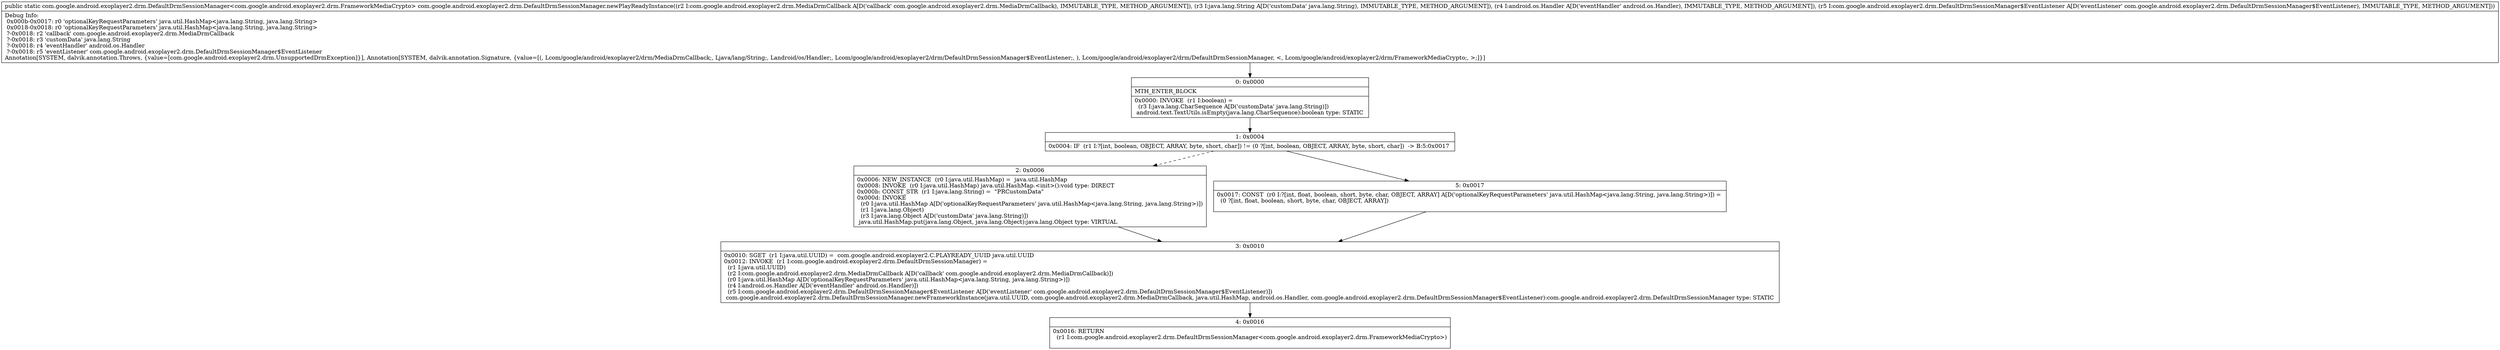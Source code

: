digraph "CFG forcom.google.android.exoplayer2.drm.DefaultDrmSessionManager.newPlayReadyInstance(Lcom\/google\/android\/exoplayer2\/drm\/MediaDrmCallback;Ljava\/lang\/String;Landroid\/os\/Handler;Lcom\/google\/android\/exoplayer2\/drm\/DefaultDrmSessionManager$EventListener;)Lcom\/google\/android\/exoplayer2\/drm\/DefaultDrmSessionManager;" {
Node_0 [shape=record,label="{0\:\ 0x0000|MTH_ENTER_BLOCK\l|0x0000: INVOKE  (r1 I:boolean) = \l  (r3 I:java.lang.CharSequence A[D('customData' java.lang.String)])\l android.text.TextUtils.isEmpty(java.lang.CharSequence):boolean type: STATIC \l}"];
Node_1 [shape=record,label="{1\:\ 0x0004|0x0004: IF  (r1 I:?[int, boolean, OBJECT, ARRAY, byte, short, char]) != (0 ?[int, boolean, OBJECT, ARRAY, byte, short, char])  \-\> B:5:0x0017 \l}"];
Node_2 [shape=record,label="{2\:\ 0x0006|0x0006: NEW_INSTANCE  (r0 I:java.util.HashMap) =  java.util.HashMap \l0x0008: INVOKE  (r0 I:java.util.HashMap) java.util.HashMap.\<init\>():void type: DIRECT \l0x000b: CONST_STR  (r1 I:java.lang.String) =  \"PRCustomData\" \l0x000d: INVOKE  \l  (r0 I:java.util.HashMap A[D('optionalKeyRequestParameters' java.util.HashMap\<java.lang.String, java.lang.String\>)])\l  (r1 I:java.lang.Object)\l  (r3 I:java.lang.Object A[D('customData' java.lang.String)])\l java.util.HashMap.put(java.lang.Object, java.lang.Object):java.lang.Object type: VIRTUAL \l}"];
Node_3 [shape=record,label="{3\:\ 0x0010|0x0010: SGET  (r1 I:java.util.UUID) =  com.google.android.exoplayer2.C.PLAYREADY_UUID java.util.UUID \l0x0012: INVOKE  (r1 I:com.google.android.exoplayer2.drm.DefaultDrmSessionManager) = \l  (r1 I:java.util.UUID)\l  (r2 I:com.google.android.exoplayer2.drm.MediaDrmCallback A[D('callback' com.google.android.exoplayer2.drm.MediaDrmCallback)])\l  (r0 I:java.util.HashMap A[D('optionalKeyRequestParameters' java.util.HashMap\<java.lang.String, java.lang.String\>)])\l  (r4 I:android.os.Handler A[D('eventHandler' android.os.Handler)])\l  (r5 I:com.google.android.exoplayer2.drm.DefaultDrmSessionManager$EventListener A[D('eventListener' com.google.android.exoplayer2.drm.DefaultDrmSessionManager$EventListener)])\l com.google.android.exoplayer2.drm.DefaultDrmSessionManager.newFrameworkInstance(java.util.UUID, com.google.android.exoplayer2.drm.MediaDrmCallback, java.util.HashMap, android.os.Handler, com.google.android.exoplayer2.drm.DefaultDrmSessionManager$EventListener):com.google.android.exoplayer2.drm.DefaultDrmSessionManager type: STATIC \l}"];
Node_4 [shape=record,label="{4\:\ 0x0016|0x0016: RETURN  \l  (r1 I:com.google.android.exoplayer2.drm.DefaultDrmSessionManager\<com.google.android.exoplayer2.drm.FrameworkMediaCrypto\>)\l \l}"];
Node_5 [shape=record,label="{5\:\ 0x0017|0x0017: CONST  (r0 I:?[int, float, boolean, short, byte, char, OBJECT, ARRAY] A[D('optionalKeyRequestParameters' java.util.HashMap\<java.lang.String, java.lang.String\>)]) = \l  (0 ?[int, float, boolean, short, byte, char, OBJECT, ARRAY])\l \l}"];
MethodNode[shape=record,label="{public static com.google.android.exoplayer2.drm.DefaultDrmSessionManager\<com.google.android.exoplayer2.drm.FrameworkMediaCrypto\> com.google.android.exoplayer2.drm.DefaultDrmSessionManager.newPlayReadyInstance((r2 I:com.google.android.exoplayer2.drm.MediaDrmCallback A[D('callback' com.google.android.exoplayer2.drm.MediaDrmCallback), IMMUTABLE_TYPE, METHOD_ARGUMENT]), (r3 I:java.lang.String A[D('customData' java.lang.String), IMMUTABLE_TYPE, METHOD_ARGUMENT]), (r4 I:android.os.Handler A[D('eventHandler' android.os.Handler), IMMUTABLE_TYPE, METHOD_ARGUMENT]), (r5 I:com.google.android.exoplayer2.drm.DefaultDrmSessionManager$EventListener A[D('eventListener' com.google.android.exoplayer2.drm.DefaultDrmSessionManager$EventListener), IMMUTABLE_TYPE, METHOD_ARGUMENT]))  | Debug Info:\l  0x000b\-0x0017: r0 'optionalKeyRequestParameters' java.util.HashMap\<java.lang.String, java.lang.String\>\l  0x0018\-0x0018: r0 'optionalKeyRequestParameters' java.util.HashMap\<java.lang.String, java.lang.String\>\l  ?\-0x0018: r2 'callback' com.google.android.exoplayer2.drm.MediaDrmCallback\l  ?\-0x0018: r3 'customData' java.lang.String\l  ?\-0x0018: r4 'eventHandler' android.os.Handler\l  ?\-0x0018: r5 'eventListener' com.google.android.exoplayer2.drm.DefaultDrmSessionManager$EventListener\lAnnotation[SYSTEM, dalvik.annotation.Throws, \{value=[com.google.android.exoplayer2.drm.UnsupportedDrmException]\}], Annotation[SYSTEM, dalvik.annotation.Signature, \{value=[(, Lcom\/google\/android\/exoplayer2\/drm\/MediaDrmCallback;, Ljava\/lang\/String;, Landroid\/os\/Handler;, Lcom\/google\/android\/exoplayer2\/drm\/DefaultDrmSessionManager$EventListener;, ), Lcom\/google\/android\/exoplayer2\/drm\/DefaultDrmSessionManager, \<, Lcom\/google\/android\/exoplayer2\/drm\/FrameworkMediaCrypto;, \>;]\}]\l}"];
MethodNode -> Node_0;
Node_0 -> Node_1;
Node_1 -> Node_2[style=dashed];
Node_1 -> Node_5;
Node_2 -> Node_3;
Node_3 -> Node_4;
Node_5 -> Node_3;
}

